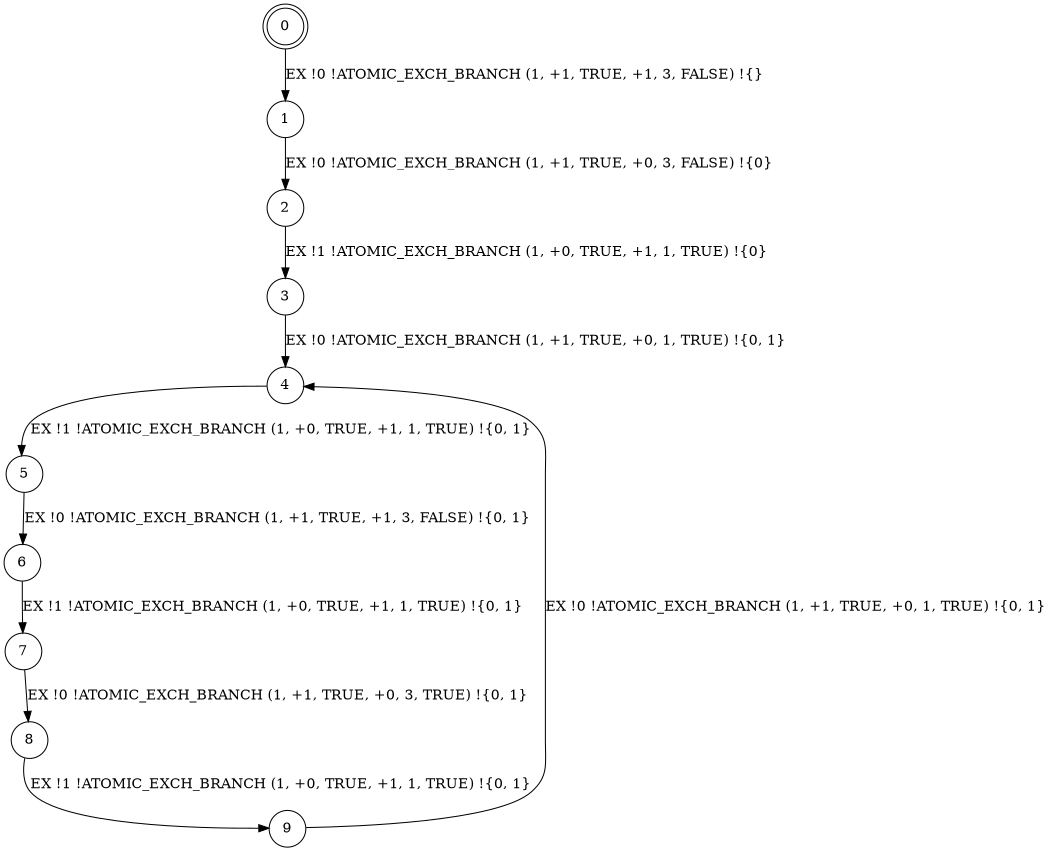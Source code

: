 digraph BCG {
size = "7, 10.5";
center = TRUE;
node [shape = circle];
0 [peripheries = 2];
0 -> 1 [label = "EX !0 !ATOMIC_EXCH_BRANCH (1, +1, TRUE, +1, 3, FALSE) !{}"];
1 -> 2 [label = "EX !0 !ATOMIC_EXCH_BRANCH (1, +1, TRUE, +0, 3, FALSE) !{0}"];
2 -> 3 [label = "EX !1 !ATOMIC_EXCH_BRANCH (1, +0, TRUE, +1, 1, TRUE) !{0}"];
3 -> 4 [label = "EX !0 !ATOMIC_EXCH_BRANCH (1, +1, TRUE, +0, 1, TRUE) !{0, 1}"];
4 -> 5 [label = "EX !1 !ATOMIC_EXCH_BRANCH (1, +0, TRUE, +1, 1, TRUE) !{0, 1}"];
5 -> 6 [label = "EX !0 !ATOMIC_EXCH_BRANCH (1, +1, TRUE, +1, 3, FALSE) !{0, 1}"];
6 -> 7 [label = "EX !1 !ATOMIC_EXCH_BRANCH (1, +0, TRUE, +1, 1, TRUE) !{0, 1}"];
7 -> 8 [label = "EX !0 !ATOMIC_EXCH_BRANCH (1, +1, TRUE, +0, 3, TRUE) !{0, 1}"];
8 -> 9 [label = "EX !1 !ATOMIC_EXCH_BRANCH (1, +0, TRUE, +1, 1, TRUE) !{0, 1}"];
9 -> 4 [label = "EX !0 !ATOMIC_EXCH_BRANCH (1, +1, TRUE, +0, 1, TRUE) !{0, 1}"];
}
